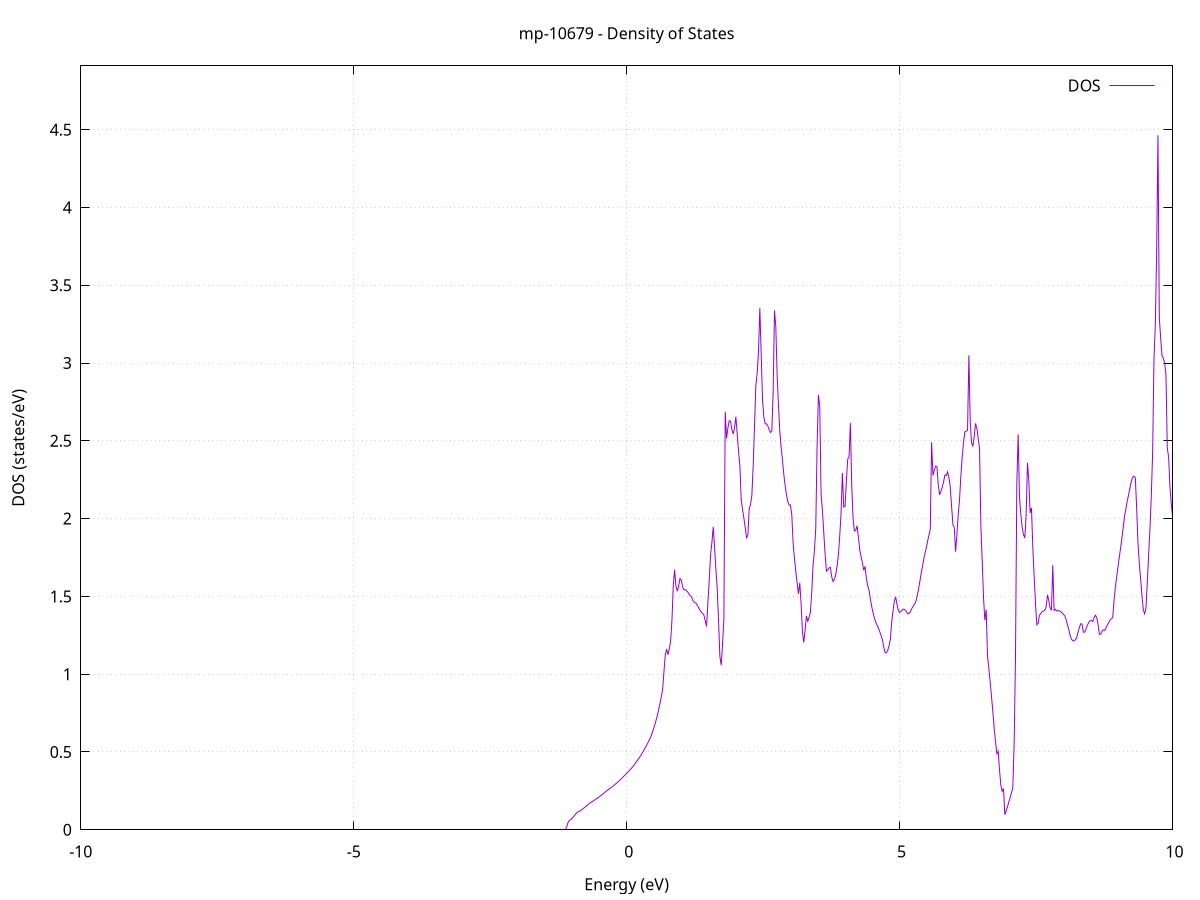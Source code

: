 set title 'mp-10679 - Density of States'
set xlabel 'Energy (eV)'
set ylabel 'DOS (states/eV)'
set grid
set xrange [-10:10]
set yrange [0:4.910]
set xzeroaxis lt -1
set terminal png size 800,600
set output 'mp-10679_dos_gnuplot.png'
plot '-' using 1:2 with lines title 'DOS'
-29.442800 0.000000
-29.418400 0.000000
-29.394000 0.000000
-29.369600 0.000000
-29.345200 0.000000
-29.320800 0.000000
-29.296400 0.000000
-29.272000 0.000000
-29.247600 0.000000
-29.223200 0.000000
-29.198800 0.000000
-29.174400 0.000000
-29.150000 0.000000
-29.125600 0.000000
-29.101200 0.000000
-29.076800 0.000000
-29.052500 0.000000
-29.028100 0.000000
-29.003700 0.000000
-28.979300 0.000000
-28.954900 0.000000
-28.930500 0.000000
-28.906100 0.000000
-28.881700 0.000000
-28.857300 0.000000
-28.832900 0.000000
-28.808500 0.000000
-28.784100 0.000000
-28.759700 0.000000
-28.735300 0.000000
-28.710900 0.000000
-28.686500 0.000000
-28.662100 0.000000
-28.637800 0.000000
-28.613400 0.000000
-28.589000 0.000000
-28.564600 0.000000
-28.540200 0.000000
-28.515800 0.000000
-28.491400 0.000000
-28.467000 0.000000
-28.442600 0.000000
-28.418200 0.000000
-28.393800 0.000000
-28.369400 0.000000
-28.345000 0.000000
-28.320600 0.000000
-28.296200 0.000000
-28.271800 0.000000
-28.247500 0.000000
-28.223100 0.000000
-28.198700 0.000000
-28.174300 0.000000
-28.149900 0.000000
-28.125500 0.000000
-28.101100 0.000000
-28.076700 0.000000
-28.052300 0.000000
-28.027900 0.000000
-28.003500 0.000000
-27.979100 0.000000
-27.954700 0.000000
-27.930300 0.000000
-27.905900 0.000000
-27.881500 0.000000
-27.857200 0.000000
-27.832800 0.000000
-27.808400 0.000000
-27.784000 0.000000
-27.759600 0.000000
-27.735200 0.000000
-27.710800 0.000000
-27.686400 0.000000
-27.662000 0.000000
-27.637600 0.000000
-27.613200 0.000000
-27.588800 0.000000
-27.564400 0.000000
-27.540000 0.000000
-27.515600 0.000000
-27.491200 0.000000
-27.466900 0.000000
-27.442500 0.000000
-27.418100 0.000000
-27.393700 0.000000
-27.369300 0.000000
-27.344900 0.000000
-27.320500 0.000000
-27.296100 0.000000
-27.271700 0.000000
-27.247300 0.000000
-27.222900 3.008400
-27.198500 25.566800
-27.174100 0.000000
-27.149700 0.000000
-27.125300 0.000000
-27.100900 0.000000
-27.076500 0.000000
-27.052200 0.000000
-27.027800 0.000000
-27.003400 0.000000
-26.979000 0.000000
-26.954600 0.000000
-26.930200 0.000000
-26.905800 0.000000
-26.881400 0.000000
-26.857000 0.000000
-26.832600 0.000000
-26.808200 0.000000
-26.783800 0.000000
-26.759400 0.000000
-26.735000 0.000000
-26.710600 0.000000
-26.686200 0.000000
-26.661900 0.000000
-26.637500 0.000000
-26.613100 0.000000
-26.588700 0.000000
-26.564300 0.000000
-26.539900 0.000000
-26.515500 0.000000
-26.491100 0.000000
-26.466700 0.000000
-26.442300 0.000000
-26.417900 0.000000
-26.393500 0.000000
-26.369100 0.000000
-26.344700 0.000000
-26.320300 0.000000
-26.295900 0.000000
-26.271600 0.000000
-26.247200 0.000000
-26.222800 0.000000
-26.198400 0.000000
-26.174000 0.000000
-26.149600 0.000000
-26.125200 0.000000
-26.100800 0.000000
-26.076400 0.000000
-26.052000 0.000000
-26.027600 0.000000
-26.003200 0.000000
-25.978800 0.000000
-25.954400 0.000000
-25.930000 0.000000
-25.905600 0.000000
-25.881300 0.000000
-25.856900 0.000000
-25.832500 0.000000
-25.808100 0.000000
-25.783700 0.000000
-25.759300 0.000000
-25.734900 0.000000
-25.710500 0.000000
-25.686100 0.000000
-25.661700 0.000000
-25.637300 0.000000
-25.612900 0.000000
-25.588500 0.000000
-25.564100 0.000000
-25.539700 0.000000
-25.515300 0.000000
-25.490900 0.000000
-25.466600 0.000000
-25.442200 0.000000
-25.417800 0.000000
-25.393400 0.000000
-25.369000 0.000000
-25.344600 0.000000
-25.320200 0.000000
-25.295800 0.000000
-25.271400 0.000000
-25.247000 0.000000
-25.222600 0.000000
-25.198200 0.000000
-25.173800 0.000000
-25.149400 0.000000
-25.125000 0.000000
-25.100600 0.000000
-25.076300 0.000000
-25.051900 0.000000
-25.027500 0.000000
-25.003100 0.000000
-24.978700 0.000000
-24.954300 0.000000
-24.929900 0.000000
-24.905500 0.000000
-24.881100 0.000000
-24.856700 0.000000
-24.832300 0.000000
-24.807900 0.000000
-24.783500 0.000000
-24.759100 0.000000
-24.734700 0.000000
-24.710300 0.000000
-24.686000 0.000000
-24.661600 0.000000
-24.637200 0.000000
-24.612800 0.000000
-24.588400 0.000000
-24.564000 0.000000
-24.539600 0.000000
-24.515200 0.000000
-24.490800 0.000000
-24.466400 0.000000
-24.442000 0.000000
-24.417600 0.000000
-24.393200 0.000000
-24.368800 0.000000
-24.344400 0.000000
-24.320000 0.000000
-24.295600 0.000000
-24.271300 0.000000
-24.246900 0.000000
-24.222500 0.000000
-24.198100 0.000000
-24.173700 0.000000
-24.149300 0.000000
-24.124900 0.000000
-24.100500 0.000000
-24.076100 0.000000
-24.051700 0.000000
-24.027300 0.000000
-24.002900 0.000000
-23.978500 0.000000
-23.954100 0.000000
-23.929700 0.000000
-23.905300 0.000000
-23.881000 0.000000
-23.856600 0.000000
-23.832200 0.000000
-23.807800 0.000000
-23.783400 0.000000
-23.759000 0.000000
-23.734600 0.000000
-23.710200 0.000000
-23.685800 0.000000
-23.661400 0.000000
-23.637000 0.000000
-23.612600 0.000000
-23.588200 0.000000
-23.563800 0.000000
-23.539400 0.000000
-23.515000 0.000000
-23.490700 0.000000
-23.466300 0.000000
-23.441900 0.000000
-23.417500 0.000000
-23.393100 0.000000
-23.368700 0.000000
-23.344300 0.000000
-23.319900 0.000000
-23.295500 0.000000
-23.271100 0.000000
-23.246700 0.000000
-23.222300 0.000000
-23.197900 0.000000
-23.173500 0.000000
-23.149100 0.000000
-23.124700 0.000000
-23.100400 0.000000
-23.076000 0.000000
-23.051600 0.000000
-23.027200 0.000000
-23.002800 0.000000
-22.978400 0.000000
-22.954000 0.000000
-22.929600 0.000000
-22.905200 0.000000
-22.880800 0.000000
-22.856400 0.000000
-22.832000 0.000000
-22.807600 0.000000
-22.783200 0.000000
-22.758800 0.000000
-22.734400 0.000000
-22.710000 0.000000
-22.685700 0.000000
-22.661300 0.000000
-22.636900 0.000000
-22.612500 0.000000
-22.588100 0.000000
-22.563700 0.000000
-22.539300 0.000000
-22.514900 0.000000
-22.490500 0.000000
-22.466100 0.000000
-22.441700 0.000000
-22.417300 0.000000
-22.392900 0.000000
-22.368500 0.000000
-22.344100 0.000000
-22.319700 0.000000
-22.295400 0.000000
-22.271000 0.000000
-22.246600 0.000000
-22.222200 0.000000
-22.197800 0.000000
-22.173400 0.000000
-22.149000 0.000000
-22.124600 0.000000
-22.100200 0.000000
-22.075800 0.000000
-22.051400 0.000000
-22.027000 0.000000
-22.002600 0.000000
-21.978200 0.000000
-21.953800 0.000000
-21.929400 0.000000
-21.905100 0.000000
-21.880700 0.000000
-21.856300 0.000000
-21.831900 0.000000
-21.807500 0.000000
-21.783100 0.000000
-21.758700 0.000000
-21.734300 0.000000
-21.709900 0.000000
-21.685500 0.000000
-21.661100 0.000000
-21.636700 0.000000
-21.612300 0.000000
-21.587900 0.000000
-21.563500 0.000000
-21.539100 0.000000
-21.514800 0.000000
-21.490400 0.000000
-21.466000 0.000000
-21.441600 0.000000
-21.417200 0.000000
-21.392800 0.000000
-21.368400 0.000000
-21.344000 0.000000
-21.319600 0.000000
-21.295200 0.000000
-21.270800 0.000000
-21.246400 0.000000
-21.222000 0.000000
-21.197600 0.000000
-21.173200 0.000000
-21.148800 0.000000
-21.124400 0.000000
-21.100100 0.000000
-21.075700 0.000000
-21.051300 0.000000
-21.026900 0.000000
-21.002500 0.000000
-20.978100 0.000000
-20.953700 0.000000
-20.929300 0.000000
-20.904900 0.000000
-20.880500 0.000000
-20.856100 0.000000
-20.831700 0.000000
-20.807300 0.000000
-20.782900 0.000000
-20.758500 0.000000
-20.734100 0.000000
-20.709800 0.000000
-20.685400 0.000000
-20.661000 0.000000
-20.636600 0.000000
-20.612200 0.000000
-20.587800 0.000000
-20.563400 0.000000
-20.539000 0.000000
-20.514600 0.000000
-20.490200 0.000000
-20.465800 0.000000
-20.441400 0.000000
-20.417000 0.000000
-20.392600 0.000000
-20.368200 0.000000
-20.343800 0.000000
-20.319500 0.000000
-20.295100 0.000000
-20.270700 0.000000
-20.246300 0.000000
-20.221900 0.000000
-20.197500 0.000000
-20.173100 0.000000
-20.148700 0.000000
-20.124300 0.000000
-20.099900 0.000000
-20.075500 0.000000
-20.051100 0.000000
-20.026700 0.000000
-20.002300 0.000000
-19.977900 0.000000
-19.953500 0.000000
-19.929200 0.000000
-19.904800 0.000000
-19.880400 0.000000
-19.856000 0.000000
-19.831600 0.000000
-19.807200 0.000000
-19.782800 0.000000
-19.758400 0.000000
-19.734000 0.000000
-19.709600 0.000000
-19.685200 0.000000
-19.660800 0.000000
-19.636400 0.000000
-19.612000 0.000000
-19.587600 0.000000
-19.563200 0.000000
-19.538800 0.000000
-19.514500 0.000000
-19.490100 0.000000
-19.465700 0.000000
-19.441300 0.000000
-19.416900 0.000000
-19.392500 0.000000
-19.368100 0.000000
-19.343700 0.000000
-19.319300 0.000000
-19.294900 0.000000
-19.270500 0.000000
-19.246100 0.000000
-19.221700 0.000000
-19.197300 0.000000
-19.172900 0.000000
-19.148500 0.000000
-19.124200 0.000000
-19.099800 0.000000
-19.075400 0.000000
-19.051000 0.000000
-19.026600 0.000000
-19.002200 0.000000
-18.977800 0.000000
-18.953400 0.000000
-18.929000 0.000000
-18.904600 0.000000
-18.880200 0.000000
-18.855800 0.000000
-18.831400 0.000000
-18.807000 0.000000
-18.782600 0.000000
-18.758200 0.000000
-18.733900 0.000000
-18.709500 0.000000
-18.685100 0.000000
-18.660700 0.000000
-18.636300 0.000000
-18.611900 0.000000
-18.587500 0.000000
-18.563100 0.000000
-18.538700 0.000000
-18.514300 0.000000
-18.489900 0.000000
-18.465500 0.000000
-18.441100 0.000000
-18.416700 0.000000
-18.392300 0.000000
-18.367900 0.000000
-18.343600 0.000000
-18.319200 0.000000
-18.294800 0.000000
-18.270400 0.000000
-18.246000 0.000000
-18.221600 0.000000
-18.197200 0.000000
-18.172800 0.000000
-18.148400 0.000000
-18.124000 0.000000
-18.099600 0.000000
-18.075200 0.000000
-18.050800 0.000000
-18.026400 0.000000
-18.002000 0.000000
-17.977600 0.000000
-17.953200 0.000000
-17.928900 0.000000
-17.904500 0.000000
-17.880100 0.000000
-17.855700 0.000000
-17.831300 0.000000
-17.806900 0.000000
-17.782500 0.000000
-17.758100 0.000000
-17.733700 0.000000
-17.709300 0.000000
-17.684900 0.000000
-17.660500 0.000000
-17.636100 0.000000
-17.611700 0.000000
-17.587300 0.000000
-17.562900 0.000000
-17.538600 0.000000
-17.514200 0.000000
-17.489800 0.000000
-17.465400 0.000000
-17.441000 0.000000
-17.416600 0.000000
-17.392200 0.000000
-17.367800 0.000000
-17.343400 0.000000
-17.319000 0.000000
-17.294600 0.000000
-17.270200 0.000000
-17.245800 0.000000
-17.221400 0.000000
-17.197000 0.000000
-17.172600 0.000000
-17.148300 0.000000
-17.123900 0.000000
-17.099500 0.000000
-17.075100 0.000000
-17.050700 0.000000
-17.026300 0.000000
-17.001900 0.000000
-16.977500 0.000000
-16.953100 0.000000
-16.928700 0.000000
-16.904300 0.000000
-16.879900 0.000000
-16.855500 0.000000
-16.831100 0.000000
-16.806700 0.000000
-16.782300 0.000000
-16.758000 0.000000
-16.733600 0.000000
-16.709200 0.000000
-16.684800 0.000000
-16.660400 0.000000
-16.636000 0.000000
-16.611600 0.000000
-16.587200 0.000000
-16.562800 0.000000
-16.538400 0.000000
-16.514000 0.000000
-16.489600 0.000000
-16.465200 0.000000
-16.440800 0.000000
-16.416400 0.000000
-16.392000 0.000000
-16.367600 0.000000
-16.343300 0.000000
-16.318900 0.000000
-16.294500 0.000000
-16.270100 0.000000
-16.245700 0.000000
-16.221300 0.000000
-16.196900 0.000000
-16.172500 0.000000
-16.148100 0.000000
-16.123700 0.000000
-16.099300 0.000000
-16.074900 0.000000
-16.050500 0.000000
-16.026100 0.000000
-16.001700 0.000000
-15.977300 0.000000
-15.953000 0.000000
-15.928600 0.000000
-15.904200 0.000000
-15.879800 0.000000
-15.855400 0.000000
-15.831000 0.000000
-15.806600 0.000000
-15.782200 0.000000
-15.757800 0.000000
-15.733400 0.000000
-15.709000 0.000000
-15.684600 0.000000
-15.660200 0.000000
-15.635800 0.000000
-15.611400 0.000000
-15.587000 0.000000
-15.562700 0.000000
-15.538300 0.000000
-15.513900 0.000000
-15.489500 0.000000
-15.465100 0.000000
-15.440700 0.000000
-15.416300 0.000000
-15.391900 0.000000
-15.367500 0.000000
-15.343100 0.000000
-15.318700 0.000000
-15.294300 0.000000
-15.269900 0.000000
-15.245500 0.000000
-15.221100 0.000000
-15.196700 0.000000
-15.172400 0.000000
-15.148000 0.000000
-15.123600 0.000000
-15.099200 0.000000
-15.074800 0.000000
-15.050400 0.000000
-15.026000 0.000000
-15.001600 0.000000
-14.977200 0.000000
-14.952800 0.000000
-14.928400 0.000000
-14.904000 0.000000
-14.879600 0.000000
-14.855200 0.000000
-14.830800 0.000000
-14.806400 0.000000
-14.782000 0.000000
-14.757700 0.000000
-14.733300 0.000000
-14.708900 0.000000
-14.684500 0.000000
-14.660100 0.000000
-14.635700 0.000000
-14.611300 0.000000
-14.586900 0.000000
-14.562500 0.000000
-14.538100 0.000000
-14.513700 0.000000
-14.489300 0.000000
-14.464900 0.000000
-14.440500 0.000000
-14.416100 0.000000
-14.391700 0.000000
-14.367400 0.000000
-14.343000 0.000000
-14.318600 0.000000
-14.294200 0.000000
-14.269800 0.000000
-14.245400 0.000000
-14.221000 0.000000
-14.196600 0.000000
-14.172200 0.000000
-14.147800 0.000000
-14.123400 0.000000
-14.099000 0.000000
-14.074600 0.000000
-14.050200 0.000000
-14.025800 0.000000
-14.001400 0.000000
-13.977100 0.000000
-13.952700 0.000000
-13.928300 0.000000
-13.903900 0.000000
-13.879500 0.000000
-13.855100 0.000000
-13.830700 0.000000
-13.806300 0.000000
-13.781900 0.000000
-13.757500 0.000000
-13.733100 0.000000
-13.708700 0.000000
-13.684300 0.000000
-13.659900 0.000000
-13.635500 0.000000
-13.611100 0.000000
-13.586800 0.000000
-13.562400 0.000000
-13.538000 0.000000
-13.513600 0.000000
-13.489200 0.000000
-13.464800 0.000000
-13.440400 0.000000
-13.416000 0.000000
-13.391600 0.000000
-13.367200 0.000000
-13.342800 0.000000
-13.318400 0.000000
-13.294000 0.000000
-13.269600 0.000000
-13.245200 0.000000
-13.220800 0.000000
-13.196400 0.000000
-13.172100 0.000000
-13.147700 0.000000
-13.123300 0.000000
-13.098900 0.000000
-13.074500 0.000000
-13.050100 0.000000
-13.025700 0.000000
-13.001300 0.000000
-12.976900 0.000000
-12.952500 0.000000
-12.928100 0.000000
-12.903700 0.000000
-12.879300 0.000000
-12.854900 0.000000
-12.830500 0.000000
-12.806100 0.000000
-12.781800 0.000000
-12.757400 0.000000
-12.733000 0.000000
-12.708600 0.000000
-12.684200 2.318200
-12.659800 6.441000
-12.635400 12.190700
-12.611000 21.790700
-12.586600 17.846300
-12.562200 5.775200
-12.537800 4.528300
-12.513400 8.630400
-12.489000 9.685200
-12.464600 10.579900
-12.440200 11.737000
-12.415800 22.004200
-12.391500 23.574500
-12.367100 24.872500
-12.342700 26.725700
-12.318300 22.801900
-12.293900 12.441900
-12.269500 4.244600
-12.245100 0.000000
-12.220700 0.000000
-12.196300 0.000000
-12.171900 0.000000
-12.147500 0.000000
-12.123100 0.000000
-12.098700 0.000000
-12.074300 0.000000
-12.049900 0.000000
-12.025500 0.000000
-12.001100 0.000000
-11.976800 0.000000
-11.952400 0.000000
-11.928000 0.000000
-11.903600 0.000000
-11.879200 0.000000
-11.854800 0.000000
-11.830400 0.000000
-11.806000 0.000000
-11.781600 0.000000
-11.757200 0.000000
-11.732800 0.000000
-11.708400 0.000000
-11.684000 0.000000
-11.659600 0.000000
-11.635200 0.000000
-11.610800 0.000000
-11.586500 0.000000
-11.562100 0.000000
-11.537700 0.000000
-11.513300 0.000000
-11.488900 0.000000
-11.464500 0.000000
-11.440100 0.000000
-11.415700 0.000000
-11.391300 0.000000
-11.366900 0.000000
-11.342500 0.000000
-11.318100 0.000000
-11.293700 0.000000
-11.269300 0.000000
-11.244900 0.000000
-11.220500 0.000000
-11.196200 0.000000
-11.171800 0.000000
-11.147400 0.000000
-11.123000 0.000000
-11.098600 0.000000
-11.074200 0.000000
-11.049800 0.000000
-11.025400 0.000000
-11.001000 0.000000
-10.976600 0.000000
-10.952200 0.000000
-10.927800 0.000000
-10.903400 0.000000
-10.879000 0.000000
-10.854600 0.000000
-10.830200 0.000000
-10.805900 0.000000
-10.781500 0.000000
-10.757100 0.000000
-10.732700 0.000000
-10.708300 0.000000
-10.683900 0.000000
-10.659500 0.000000
-10.635100 0.000000
-10.610700 0.000000
-10.586300 0.000000
-10.561900 0.000000
-10.537500 0.000000
-10.513100 0.000000
-10.488700 0.000000
-10.464300 0.000000
-10.439900 0.000000
-10.415500 0.000000
-10.391200 0.000000
-10.366800 0.000000
-10.342400 0.000000
-10.318000 0.000000
-10.293600 0.000000
-10.269200 0.000000
-10.244800 0.000000
-10.220400 0.000000
-10.196000 0.000000
-10.171600 0.000000
-10.147200 0.000000
-10.122800 0.000000
-10.098400 0.000000
-10.074000 0.000000
-10.049600 0.000000
-10.025200 0.000000
-10.000900 0.000000
-9.976500 0.000000
-9.952100 0.000000
-9.927700 0.000000
-9.903300 0.000000
-9.878900 0.000000
-9.854500 0.000000
-9.830100 0.000000
-9.805700 0.000000
-9.781300 0.000000
-9.756900 0.000000
-9.732500 0.000000
-9.708100 0.000000
-9.683700 0.000000
-9.659300 0.000000
-9.634900 0.000000
-9.610600 0.000000
-9.586200 0.000000
-9.561800 0.000000
-9.537400 0.000000
-9.513000 0.000000
-9.488600 0.000000
-9.464200 0.000000
-9.439800 0.000000
-9.415400 0.000000
-9.391000 0.000000
-9.366600 0.000000
-9.342200 0.000000
-9.317800 0.000000
-9.293400 0.000000
-9.269000 0.000000
-9.244600 0.000000
-9.220300 0.000000
-9.195900 0.000000
-9.171500 0.000000
-9.147100 0.000000
-9.122700 0.000000
-9.098300 0.000000
-9.073900 0.000000
-9.049500 0.000000
-9.025100 0.000000
-9.000700 0.000000
-8.976300 0.000000
-8.951900 0.000000
-8.927500 0.000000
-8.903100 0.000000
-8.878700 0.000000
-8.854300 0.000000
-8.829900 0.000000
-8.805600 0.000000
-8.781200 0.000000
-8.756800 0.000000
-8.732400 0.000000
-8.708000 0.000000
-8.683600 0.000000
-8.659200 0.000000
-8.634800 0.000000
-8.610400 0.000000
-8.586000 0.000000
-8.561600 0.000000
-8.537200 0.000000
-8.512800 0.000000
-8.488400 0.000000
-8.464000 0.000000
-8.439600 0.000000
-8.415300 0.000000
-8.390900 0.000000
-8.366500 0.000000
-8.342100 0.000000
-8.317700 0.000000
-8.293300 0.000000
-8.268900 0.000000
-8.244500 0.000000
-8.220100 0.000000
-8.195700 0.000000
-8.171300 0.000000
-8.146900 0.000000
-8.122500 0.000000
-8.098100 0.000000
-8.073700 0.000000
-8.049300 0.000000
-8.025000 0.000000
-8.000600 0.000000
-7.976200 0.000000
-7.951800 0.000000
-7.927400 0.000000
-7.903000 0.000000
-7.878600 0.000000
-7.854200 0.000000
-7.829800 0.000000
-7.805400 0.000000
-7.781000 0.000000
-7.756600 0.000000
-7.732200 0.000000
-7.707800 0.000000
-7.683400 0.000000
-7.659000 0.000000
-7.634700 0.000000
-7.610300 0.000000
-7.585900 0.000000
-7.561500 0.000000
-7.537100 0.000000
-7.512700 0.000000
-7.488300 0.000000
-7.463900 0.000000
-7.439500 0.000000
-7.415100 0.000000
-7.390700 0.000000
-7.366300 0.000000
-7.341900 0.000000
-7.317500 0.000000
-7.293100 0.000000
-7.268700 0.000000
-7.244300 0.000000
-7.220000 0.000000
-7.195600 0.000000
-7.171200 0.000000
-7.146800 0.000000
-7.122400 0.000000
-7.098000 0.000000
-7.073600 0.000000
-7.049200 0.000000
-7.024800 0.000000
-7.000400 0.000000
-6.976000 0.000000
-6.951600 0.000000
-6.927200 0.000000
-6.902800 0.000000
-6.878400 0.000000
-6.854000 0.000000
-6.829700 0.000000
-6.805300 0.000000
-6.780900 0.000000
-6.756500 0.000000
-6.732100 0.000000
-6.707700 0.000000
-6.683300 0.000000
-6.658900 0.000000
-6.634500 0.000000
-6.610100 0.000000
-6.585700 0.000000
-6.561300 0.000000
-6.536900 0.000000
-6.512500 0.000000
-6.488100 0.000000
-6.463700 0.000000
-6.439400 0.000000
-6.415000 0.000000
-6.390600 0.000000
-6.366200 0.000000
-6.341800 0.000000
-6.317400 0.000000
-6.293000 0.000000
-6.268600 0.000000
-6.244200 0.000000
-6.219800 0.000000
-6.195400 0.000000
-6.171000 0.000000
-6.146600 0.000000
-6.122200 0.000000
-6.097800 0.000000
-6.073400 0.000000
-6.049100 0.000000
-6.024700 0.000000
-6.000300 0.000000
-5.975900 0.000000
-5.951500 0.000000
-5.927100 0.000000
-5.902700 0.000000
-5.878300 0.000000
-5.853900 0.000000
-5.829500 0.000000
-5.805100 0.000000
-5.780700 0.000000
-5.756300 0.000000
-5.731900 0.000000
-5.707500 0.000000
-5.683100 0.000000
-5.658700 0.000000
-5.634400 0.000000
-5.610000 0.000000
-5.585600 0.000000
-5.561200 0.000000
-5.536800 0.000000
-5.512400 0.000000
-5.488000 0.000000
-5.463600 0.000000
-5.439200 0.000000
-5.414800 0.000000
-5.390400 0.000000
-5.366000 0.000000
-5.341600 0.000000
-5.317200 0.000000
-5.292800 0.000000
-5.268400 0.000000
-5.244100 0.000000
-5.219700 0.000000
-5.195300 0.000000
-5.170900 0.000000
-5.146500 0.000000
-5.122100 0.000000
-5.097700 0.000000
-5.073300 0.000000
-5.048900 0.000000
-5.024500 0.000000
-5.000100 0.000000
-4.975700 0.000000
-4.951300 0.000000
-4.926900 0.000000
-4.902500 0.000000
-4.878100 0.000000
-4.853800 0.000000
-4.829400 0.000000
-4.805000 0.000000
-4.780600 0.000000
-4.756200 0.000000
-4.731800 0.000000
-4.707400 0.000000
-4.683000 0.000000
-4.658600 0.000000
-4.634200 0.000000
-4.609800 0.000000
-4.585400 0.000000
-4.561000 0.000000
-4.536600 0.000000
-4.512200 0.000000
-4.487800 0.000000
-4.463500 0.000000
-4.439100 0.000000
-4.414700 0.000000
-4.390300 0.000000
-4.365900 0.000000
-4.341500 0.000000
-4.317100 0.000000
-4.292700 0.000000
-4.268300 0.000000
-4.243900 0.000000
-4.219500 0.000000
-4.195100 0.000000
-4.170700 0.000000
-4.146300 0.000000
-4.121900 0.000000
-4.097500 0.000000
-4.073100 0.000000
-4.048800 0.000000
-4.024400 0.000000
-4.000000 0.000000
-3.975600 0.000000
-3.951200 0.000000
-3.926800 0.000000
-3.902400 0.000000
-3.878000 0.000000
-3.853600 0.000000
-3.829200 0.000000
-3.804800 0.000000
-3.780400 0.000000
-3.756000 0.000000
-3.731600 0.000000
-3.707200 0.000000
-3.682800 0.000000
-3.658500 0.000000
-3.634100 0.000000
-3.609700 0.000000
-3.585300 0.000000
-3.560900 0.000000
-3.536500 0.000000
-3.512100 0.000000
-3.487700 0.000000
-3.463300 0.000000
-3.438900 0.000000
-3.414500 0.000000
-3.390100 0.000000
-3.365700 0.000000
-3.341300 0.000000
-3.316900 0.000000
-3.292500 0.000000
-3.268200 0.000000
-3.243800 0.000000
-3.219400 0.000000
-3.195000 0.000000
-3.170600 0.000000
-3.146200 0.000000
-3.121800 0.000000
-3.097400 0.000000
-3.073000 0.000000
-3.048600 0.000000
-3.024200 0.000000
-2.999800 0.000000
-2.975400 0.000000
-2.951000 0.000000
-2.926600 0.000000
-2.902200 0.000000
-2.877900 0.000000
-2.853500 0.000000
-2.829100 0.000000
-2.804700 0.000000
-2.780300 0.000000
-2.755900 0.000000
-2.731500 0.000000
-2.707100 0.000000
-2.682700 0.000000
-2.658300 0.000000
-2.633900 0.000000
-2.609500 0.000000
-2.585100 0.000000
-2.560700 0.000000
-2.536300 0.000000
-2.511900 0.000000
-2.487500 0.000000
-2.463200 0.000000
-2.438800 0.000000
-2.414400 0.000000
-2.390000 0.000000
-2.365600 0.000000
-2.341200 0.000000
-2.316800 0.000000
-2.292400 0.000000
-2.268000 0.000000
-2.243600 0.000000
-2.219200 0.000000
-2.194800 0.000000
-2.170400 0.000000
-2.146000 0.000000
-2.121600 0.000000
-2.097200 0.000000
-2.072900 0.000000
-2.048500 0.000000
-2.024100 0.000000
-1.999700 0.000000
-1.975300 0.000000
-1.950900 0.000000
-1.926500 0.000000
-1.902100 0.000000
-1.877700 0.000000
-1.853300 0.000000
-1.828900 0.000000
-1.804500 0.000000
-1.780100 0.000000
-1.755700 0.000000
-1.731300 0.000000
-1.706900 0.000000
-1.682600 0.000000
-1.658200 0.000000
-1.633800 0.000000
-1.609400 0.000000
-1.585000 0.000000
-1.560600 0.000000
-1.536200 0.000000
-1.511800 0.000000
-1.487400 0.000000
-1.463000 0.000000
-1.438600 0.000000
-1.414200 0.000000
-1.389800 0.000000
-1.365400 0.000000
-1.341000 0.000000
-1.316600 0.000000
-1.292300 0.000000
-1.267900 0.000000
-1.243500 0.000000
-1.219100 0.000000
-1.194700 0.000000
-1.170300 0.000000
-1.145900 0.000000
-1.121500 0.002900
-1.097100 0.018400
-1.072700 0.047600
-1.048300 0.061000
-1.023900 0.064500
-0.999500 0.073700
-0.975100 0.083400
-0.950700 0.093700
-0.926300 0.104300
-0.901900 0.112800
-0.877600 0.118300
-0.853200 0.121300
-0.828800 0.127100
-0.804400 0.133900
-0.780000 0.140800
-0.755600 0.147800
-0.731200 0.155000
-0.706800 0.162300
-0.682400 0.169700
-0.658000 0.175200
-0.633600 0.180400
-0.609200 0.186100
-0.584800 0.191700
-0.560400 0.197400
-0.536000 0.203200
-0.511600 0.209300
-0.487300 0.215700
-0.462900 0.222500
-0.438500 0.229300
-0.414100 0.236300
-0.389700 0.243300
-0.365300 0.250400
-0.340900 0.256900
-0.316500 0.262600
-0.292100 0.268800
-0.267700 0.275600
-0.243300 0.282600
-0.218900 0.289700
-0.194500 0.297000
-0.170100 0.304400
-0.145700 0.312000
-0.121300 0.320000
-0.097000 0.328300
-0.072600 0.336800
-0.048200 0.345400
-0.023800 0.354200
0.000600 0.363300
0.025000 0.371900
0.049400 0.380900
0.073800 0.390100
0.098200 0.399800
0.122600 0.410200
0.147000 0.421200
0.171400 0.432700
0.195800 0.444600
0.220200 0.456900
0.244600 0.469700
0.269000 0.483300
0.293300 0.497500
0.317700 0.512400
0.342100 0.527800
0.366500 0.543800
0.390900 0.560500
0.415300 0.577700
0.439700 0.596700
0.464100 0.618500
0.488500 0.643500
0.512900 0.671100
0.537300 0.701400
0.561700 0.735200
0.586100 0.772400
0.610500 0.812500
0.634900 0.855600
0.659300 0.902100
0.683700 1.016400
0.708000 1.125700
0.732400 1.161900
0.756800 1.125500
0.781200 1.163100
0.805600 1.212300
0.830000 1.347100
0.854400 1.569500
0.878800 1.671400
0.903200 1.566300
0.927600 1.533200
0.952000 1.564800
0.976400 1.614500
1.000800 1.605800
1.025200 1.563000
1.049600 1.542800
1.074000 1.543600
1.098300 1.537700
1.122700 1.526600
1.147100 1.511500
1.171500 1.503400
1.195900 1.491000
1.220300 1.467600
1.244700 1.459800
1.269100 1.457400
1.293500 1.444300
1.317900 1.427500
1.342300 1.412000
1.366700 1.400000
1.391100 1.389600
1.415500 1.380300
1.439900 1.343800
1.464300 1.306100
1.488600 1.462200
1.513000 1.601700
1.537400 1.767900
1.561800 1.845300
1.586200 1.947200
1.610600 1.815500
1.635000 1.674000
1.659400 1.551200
1.683800 1.342600
1.708200 1.113700
1.732600 1.058100
1.757000 1.191200
1.781400 1.356600
1.805800 2.687500
1.830200 2.515300
1.854600 2.582500
1.879000 2.629200
1.903300 2.626500
1.927700 2.572600
1.952100 2.543900
1.976500 2.583500
2.000900 2.655400
2.025300 2.545100
2.049700 2.431800
2.074100 2.342800
2.098500 2.122600
2.122900 2.059300
2.147300 2.003600
2.171700 1.943800
2.196100 1.877300
2.220500 1.892400
2.244900 2.064100
2.269300 2.090100
2.293600 2.148000
2.318000 2.337700
2.342400 2.594200
2.366800 2.854500
2.391200 2.933400
2.415600 3.073500
2.440000 3.352700
2.464400 3.059900
2.488800 2.768200
2.513200 2.652900
2.537600 2.608900
2.562000 2.609400
2.586400 2.595600
2.610800 2.572000
2.635200 2.553700
2.659600 2.562100
2.683900 2.810000
2.708300 3.338500
2.732700 3.232000
2.757100 2.921200
2.781500 2.727100
2.805900 2.559200
2.830300 2.459200
2.854700 2.375500
2.879100 2.285200
2.903500 2.212700
2.927900 2.153700
2.952300 2.109700
2.976700 2.086800
3.001100 2.087700
3.025500 2.024400
3.049900 1.842400
3.074200 1.744700
3.098600 1.659800
3.123000 1.586300
3.147400 1.516300
3.171800 1.586800
3.196200 1.450900
3.220600 1.271600
3.245000 1.203500
3.269400 1.284200
3.293800 1.375100
3.318200 1.340800
3.342600 1.365300
3.367000 1.399900
3.391400 1.531300
3.415800 1.704700
3.440200 1.793900
3.464600 1.941000
3.488900 2.462400
3.513300 2.795400
3.537700 2.720200
3.562100 2.152400
3.586500 2.055700
3.610900 1.911200
3.635300 1.776400
3.659700 1.661800
3.684100 1.669200
3.708500 1.683800
3.732900 1.685700
3.757300 1.625300
3.781700 1.595700
3.806100 1.609900
3.830500 1.640200
3.854900 1.693100
3.879200 1.767600
3.903600 1.887700
3.928000 2.034000
3.952400 2.293000
3.976800 2.074400
4.001200 2.078400
4.025600 2.240900
4.050000 2.382500
4.074400 2.397200
4.098800 2.614200
4.123200 2.213700
4.147600 2.003100
4.172000 1.920900
4.196400 1.925500
4.220800 1.953400
4.245200 1.882200
4.269500 1.798500
4.293900 1.757300
4.318300 1.718200
4.342700 1.668000
4.367100 1.692600
4.391500 1.616000
4.415900 1.568200
4.440300 1.539600
4.464700 1.483200
4.489100 1.435900
4.513500 1.395300
4.537900 1.361900
4.562300 1.334600
4.586700 1.315700
4.611100 1.298900
4.635500 1.274700
4.659800 1.250600
4.684200 1.223300
4.708600 1.176900
4.733000 1.139700
4.757400 1.137200
4.781800 1.151800
4.806200 1.181500
4.830600 1.222400
4.855000 1.335600
4.879400 1.404700
4.903800 1.469200
4.928200 1.497000
4.952600 1.449700
4.977000 1.410600
5.001400 1.397400
5.025800 1.403100
5.050200 1.413100
5.074500 1.418100
5.098900 1.414700
5.123300 1.404700
5.147700 1.387300
5.172100 1.390700
5.196500 1.399300
5.220900 1.420300
5.245300 1.433900
5.269700 1.448000
5.294100 1.463200
5.318500 1.496500
5.342900 1.537300
5.367300 1.587500
5.391700 1.639300
5.416100 1.687500
5.440500 1.736400
5.464800 1.775300
5.489200 1.812600
5.513600 1.854600
5.538000 1.893700
5.562400 1.930500
5.586800 2.490900
5.611200 2.277600
5.635600 2.312800
5.660000 2.336300
5.684400 2.333600
5.708800 2.216500
5.733200 2.152400
5.757600 2.175900
5.782000 2.201900
5.806400 2.237200
5.830800 2.280500
5.855100 2.276700
5.879500 2.300800
5.903900 2.263500
5.928300 2.204700
5.952700 2.081200
5.977100 1.961000
6.001500 1.945200
6.025900 1.788100
6.050300 1.896400
6.074700 2.026300
6.099100 2.124600
6.123500 2.280100
6.147900 2.399400
6.172300 2.493400
6.196700 2.558200
6.221100 2.561700
6.245400 2.568400
6.269800 3.049500
6.294200 2.622600
6.318600 2.486800
6.343000 2.466500
6.367400 2.527100
6.391800 2.611900
6.416200 2.580300
6.440600 2.514400
6.465000 2.450500
6.489400 1.947400
6.513800 1.728900
6.538200 1.491200
6.562600 1.346100
6.587000 1.415600
6.611400 1.112500
6.635800 1.035000
6.660100 0.949900
6.684500 0.857000
6.708900 0.756500
6.733300 0.651400
6.757700 0.566400
6.782100 0.489400
6.806500 0.505000
6.830900 0.384100
6.855300 0.286900
6.879700 0.246900
6.904100 0.265000
6.928500 0.096400
6.952900 0.122000
6.977300 0.149000
7.001700 0.177500
7.026100 0.207400
7.050400 0.238700
7.074800 0.271500
7.099200 0.559300
7.123600 1.106100
7.148000 2.222200
7.172400 2.541800
7.196800 2.138800
7.221200 2.027000
7.245600 1.945900
7.270000 1.897100
7.294400 1.875900
7.318800 2.026900
7.343200 2.358700
7.367600 2.243400
7.392000 2.036400
7.416400 2.067900
7.440700 1.816500
7.465100 1.631100
7.489500 1.458800
7.513900 1.317300
7.538300 1.326800
7.562700 1.378000
7.587100 1.390100
7.611500 1.400500
7.635900 1.407200
7.660300 1.410600
7.684700 1.432400
7.709100 1.510100
7.733500 1.471600
7.757900 1.426400
7.782300 1.410100
7.806700 1.701300
7.831000 1.409400
7.855400 1.417000
7.879800 1.406400
7.904200 1.408200
7.928600 1.407400
7.953000 1.401100
7.977400 1.394200
8.001800 1.384900
8.026200 1.375100
8.050600 1.351600
8.075000 1.317600
8.099400 1.288100
8.123800 1.249900
8.148200 1.226000
8.172600 1.214800
8.197000 1.214300
8.221400 1.222000
8.245700 1.234800
8.270100 1.272300
8.294500 1.300600
8.318900 1.324700
8.343300 1.321500
8.367700 1.269500
8.392100 1.270800
8.416500 1.290300
8.440900 1.314200
8.465300 1.333000
8.489700 1.344000
8.514100 1.345200
8.538500 1.338000
8.562900 1.362900
8.587300 1.379200
8.611700 1.364800
8.636000 1.320500
8.660400 1.256600
8.684800 1.256500
8.709200 1.276800
8.733600 1.284300
8.758000 1.281000
8.782400 1.297600
8.806800 1.315600
8.831200 1.333100
8.855600 1.347200
8.880000 1.356900
8.904400 1.363600
8.928800 1.472500
8.953200 1.558800
8.977600 1.626500
9.002000 1.691800
9.026300 1.754300
9.050700 1.814900
9.075100 1.881400
9.099500 1.951000
9.123900 2.020600
9.148300 2.066700
9.172700 2.116500
9.197100 2.154900
9.221500 2.198900
9.245900 2.237900
9.270300 2.267100
9.294700 2.272600
9.319100 2.261000
9.343500 2.067900
9.367900 1.840900
9.392300 1.707600
9.416600 1.611800
9.441000 1.502300
9.465400 1.413100
9.489800 1.388100
9.514200 1.425300
9.538600 1.593100
9.563000 1.769100
9.587400 1.940800
9.611800 2.148200
9.636200 2.424800
9.660600 3.025200
9.685000 3.243200
9.709400 3.706200
9.733800 4.463900
9.758200 3.293600
9.782600 3.161500
9.807000 3.047800
9.831300 3.032500
9.855700 2.999200
9.880100 2.928100
9.904500 2.453400
9.928900 2.396100
9.953300 2.204400
9.977700 2.095500
10.002100 2.007900
10.026500 1.951000
10.050900 2.422900
10.075300 2.345600
10.099700 1.823200
10.124100 1.306600
10.148500 1.212000
10.172900 1.163100
10.197300 1.134400
10.221600 1.175500
10.246000 1.042600
10.270400 1.044100
10.294800 1.098000
10.319200 1.228800
10.343600 1.460500
10.368000 1.617100
10.392400 1.528900
10.416800 1.469300
10.441200 1.459000
10.465600 1.479800
10.490000 1.479100
10.514400 1.473100
10.538800 1.484700
10.563200 1.533300
10.587600 1.697900
10.611900 1.736500
10.636300 1.871200
10.660700 1.633200
10.685100 1.601300
10.709500 1.570100
10.733900 1.546800
10.758300 1.532900
10.782700 1.526200
10.807100 1.524700
10.831500 1.531800
10.855900 1.560700
10.880300 1.587000
10.904700 1.605700
10.929100 1.624600
10.953500 1.647100
10.977900 1.678100
11.002200 1.713300
11.026600 1.737300
11.051000 1.755800
11.075400 1.786900
11.099800 1.827000
11.124200 1.877000
11.148600 1.959600
11.173000 2.292400
11.197400 2.458700
11.221800 2.449100
11.246200 2.430500
11.270600 2.477400
11.295000 2.543200
11.319400 2.563600
11.343800 2.515300
11.368200 2.407600
11.392600 2.279700
11.416900 2.063200
11.441300 1.742700
11.465700 1.450300
11.490100 1.234000
11.514500 1.132900
11.538900 1.004000
11.563300 0.875500
11.587700 0.774500
11.612100 0.706600
11.636500 0.680400
11.660900 0.676100
11.685300 0.773700
11.709700 0.739100
11.734100 0.631700
11.758500 0.593800
11.782900 0.573500
11.807200 0.566700
11.831600 0.574900
11.856000 0.599100
11.880400 0.639800
11.904800 0.692600
11.929200 0.738200
11.953600 0.731500
11.978000 0.731200
12.002400 0.737500
12.026800 0.766200
12.051200 0.800600
12.075600 0.851100
12.100000 0.900900
12.124400 0.949600
12.148800 0.997300
12.173200 1.048800
12.197500 1.112200
12.221900 1.185000
12.246300 1.242900
12.270700 1.300000
12.295100 1.363800
12.319500 1.447400
12.343900 1.494500
12.368300 1.501000
12.392700 1.515900
12.417100 1.545700
12.441500 1.481100
12.465900 1.511500
12.490300 1.548000
12.514700 1.576700
12.539100 1.580200
12.563500 1.541800
12.587800 1.485700
12.612200 1.440100
12.636600 1.402900
12.661000 1.379500
12.685400 1.400400
12.709800 1.613800
12.734200 1.420700
12.758600 1.477200
12.783000 1.534200
12.807400 1.911700
12.831800 1.876700
12.856200 1.888000
12.880600 1.910600
12.905000 1.893300
12.929400 1.859800
12.953800 1.850900
12.978200 1.733400
13.002500 1.709200
13.026900 1.698100
13.051300 1.666700
13.075700 1.619900
13.100100 1.581000
13.124500 1.574100
13.148900 1.564100
13.173300 1.559200
13.197700 1.556200
13.222100 1.569600
13.246500 1.582500
13.270900 1.549500
13.295300 1.558100
13.319700 1.622300
13.344100 1.589500
13.368500 1.596700
13.392800 1.617100
13.417200 1.599400
13.441600 1.655300
13.466000 1.440000
13.490400 1.531500
13.514800 1.905300
13.539200 2.212700
13.563600 2.324100
13.588000 2.332200
13.612400 2.181900
13.636800 2.021300
13.661200 1.799700
13.685600 1.677800
13.710000 1.601800
13.734400 1.538000
13.758800 1.485200
13.783100 1.433800
13.807500 1.409500
13.831900 1.415500
13.856300 1.417100
13.880700 1.413100
13.905100 1.404200
13.929500 1.386700
13.953900 1.366300
13.978300 1.317900
14.002700 1.293500
14.027100 1.290100
14.051500 1.305900
14.075900 1.338100
14.100300 1.381400
14.124700 1.467900
14.149100 1.531900
14.173500 1.552000
14.197800 1.528000
14.222200 1.525000
14.246600 1.518100
14.271000 1.498800
14.295400 1.522800
14.319800 1.549800
14.344200 1.586400
14.368600 1.598500
14.393000 1.549500
14.417400 1.457700
14.441800 1.328300
14.466200 1.076200
14.490600 0.835900
14.515000 0.684600
14.539400 0.584100
14.563800 0.507500
14.588100 0.438100
14.612500 0.350000
14.636900 0.291400
14.661300 0.271900
14.685700 0.253600
14.710100 0.236500
14.734500 0.220600
14.758900 0.206000
14.783300 0.192300
14.807700 0.179500
14.832100 0.167700
14.856500 0.157700
14.880900 0.150000
14.905300 0.134900
14.929700 0.112200
14.954100 0.085500
14.978400 0.059900
15.002800 0.051600
15.027200 0.085800
15.051600 0.026000
15.076000 0.014700
15.100400 0.014400
15.124800 0.014100
15.149200 0.013700
15.173600 0.013400
15.198000 0.013100
15.222400 0.012800
15.246800 0.012500
15.271200 0.012200
15.295600 0.012000
15.320000 0.011700
15.344400 0.011400
15.368700 0.011100
15.393100 0.010800
15.417500 0.010600
15.441900 0.010300
15.466300 0.010000
15.490700 0.009800
15.515100 0.009500
15.539500 0.009200
15.563900 0.009000
15.588300 0.008700
15.612700 0.008500
15.637100 0.008300
15.661500 0.008000
15.685900 0.007800
15.710300 0.007600
15.734700 0.005500
15.759100 0.004900
15.783400 0.004700
15.807800 0.004500
15.832200 0.004400
15.856600 0.004200
15.881000 0.004000
15.905400 0.003900
15.929800 0.003700
15.954200 0.003600
15.978600 0.003400
16.003000 0.003300
16.027400 0.003100
16.051800 0.003000
16.076200 0.002900
16.100600 0.002700
16.125000 0.002600
16.149400 0.002500
16.173700 0.002400
16.198100 0.002200
16.222500 0.002100
16.246900 0.002000
16.271300 0.001900
16.295700 0.001800
16.320100 0.001700
16.344500 0.001600
16.368900 0.001500
16.393300 0.001400
16.417700 0.001300
16.442100 0.001200
16.466500 0.001100
16.490900 0.001100
16.515300 0.001000
16.539700 0.000900
16.564000 0.000800
16.588400 0.000800
16.612800 0.000700
16.637200 0.000600
16.661600 0.000600
16.686000 0.000500
16.710400 0.000500
16.734800 0.000400
16.759200 0.000400
16.783600 0.000300
16.808000 0.000300
16.832400 0.000200
16.856800 0.000200
16.881200 0.000200
16.905600 0.000100
16.930000 0.000100
16.954300 0.000100
16.978700 0.000100
17.003100 0.000000
17.027500 0.000000
17.051900 0.000000
17.076300 0.000000
17.100700 0.000000
17.125100 0.000000
17.149500 0.000000
17.173900 0.000000
17.198300 0.000000
17.222700 0.000000
17.247100 0.000000
17.271500 0.000000
17.295900 0.000000
17.320300 0.000000
17.344700 0.000000
17.369000 0.000000
17.393400 0.000000
17.417800 0.000000
17.442200 0.000000
17.466600 0.000000
17.491000 0.000000
17.515400 0.000000
17.539800 0.000000
17.564200 0.000000
17.588600 0.000000
17.613000 0.000000
17.637400 0.000000
17.661800 0.000000
17.686200 0.000000
17.710600 0.000000
17.735000 0.000000
17.759300 0.000000
17.783700 0.000000
17.808100 0.000000
17.832500 0.000000
17.856900 0.000000
17.881300 0.000000
17.905700 0.000000
17.930100 0.000000
17.954500 0.000000
17.978900 0.000000
18.003300 0.000000
18.027700 0.000000
18.052100 0.000000
18.076500 0.000000
18.100900 0.000000
18.125300 0.000000
18.149600 0.000000
18.174000 0.000000
18.198400 0.000000
18.222800 0.000000
18.247200 0.000000
18.271600 0.000000
18.296000 0.000000
18.320400 0.000000
18.344800 0.000000
18.369200 0.000000
18.393600 0.000000
18.418000 0.000000
18.442400 0.000000
18.466800 0.000000
18.491200 0.000000
18.515600 0.000000
18.539900 0.000000
18.564300 0.000000
18.588700 0.000000
18.613100 0.000000
18.637500 0.000000
18.661900 0.000000
18.686300 0.000000
18.710700 0.000000
18.735100 0.000000
18.759500 0.000000
18.783900 0.000000
18.808300 0.000000
18.832700 0.000000
18.857100 0.000000
18.881500 0.000000
18.905900 0.000000
18.930300 0.000000
18.954600 0.000000
18.979000 0.000000
19.003400 0.000000
19.027800 0.000000
19.052200 0.000000
19.076600 0.000000
19.101000 0.000000
19.125400 0.000000
19.149800 0.000000
19.174200 0.000000
19.198600 0.000000
19.223000 0.000000
19.247400 0.000000
19.271800 0.000000
19.296200 0.000000
19.320600 0.000000
19.344900 0.000000
e
